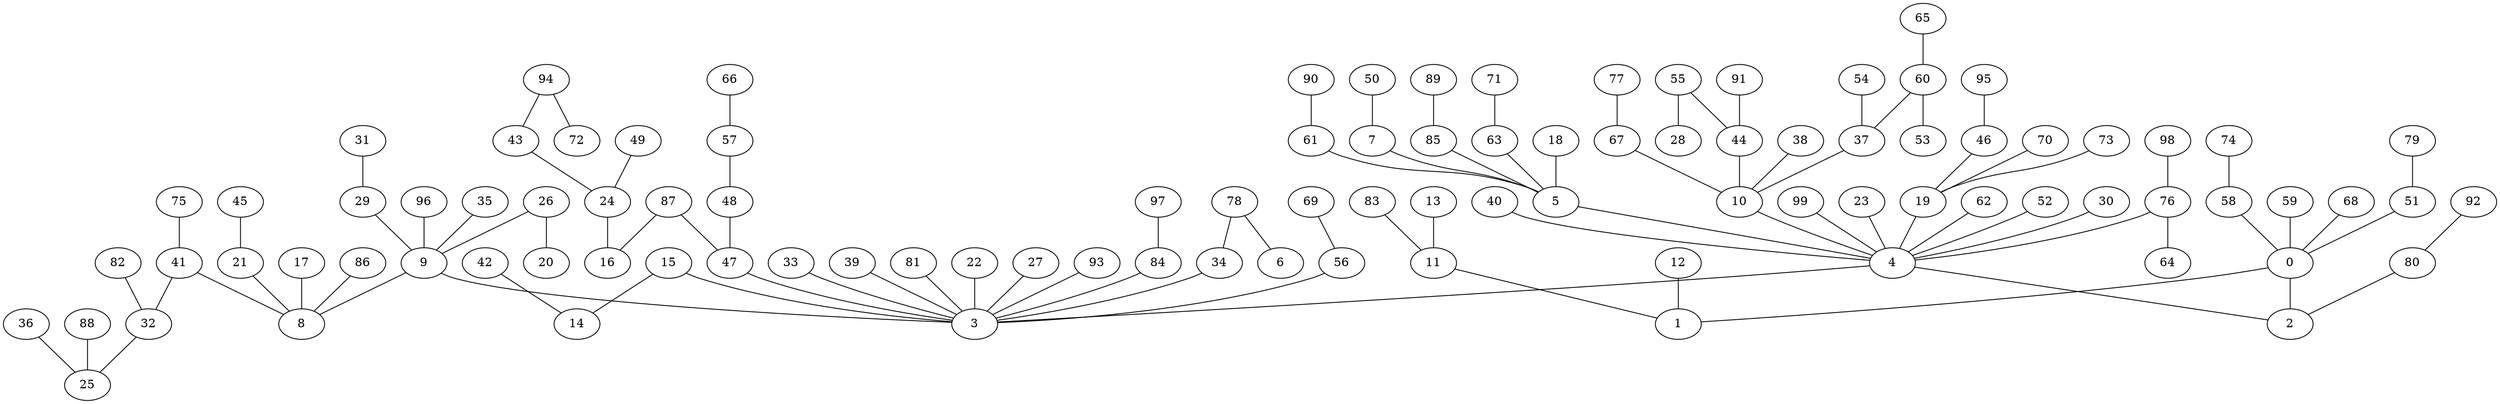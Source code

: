 graph grafoDorogovtsev_100_KruskalD_MST  {
61;
5;
75;
41;
93;
3;
9;
12;
1;
32;
25;
35;
68;
0;
78;
6;
87;
47;
7;
15;
14;
69;
56;
76;
64;
85;
97;
84;
89;
4;
55;
44;
34;
16;
21;
8;
51;
67;
10;
82;
17;
83;
11;
90;
54;
37;
28;
58;
86;
94;
43;
99;
23;
70;
19;
98;
36;
91;
63;
88;
24;
59;
65;
60;
92;
80;
48;
57;
74;
2;
29;
66;
38;
73;
26;
46;
62;
33;
42;
52;
72;
95;
39;
45;
79;
30;
81;
31;
96;
13;
18;
50;
22;
53;
20;
40;
77;
27;
49;
71;
61 -- 5;
75 -- 41;
93 -- 3;
9 -- 3;
12 -- 1;
32 -- 25;
35 -- 9;
68 -- 0;
78 -- 6;
87 -- 47;
7 -- 5;
15 -- 14;
69 -- 56;
76 -- 64;
85 -- 5;
97 -- 84;
89 -- 85;
4 -- 3;
55 -- 44;
78 -- 34;
87 -- 16;
0 -- 1;
21 -- 8;
51 -- 0;
67 -- 10;
82 -- 32;
9 -- 8;
10 -- 4;
17 -- 8;
41 -- 8;
44 -- 10;
83 -- 11;
90 -- 61;
5 -- 4;
11 -- 1;
54 -- 37;
55 -- 28;
58 -- 0;
86 -- 8;
94 -- 43;
99 -- 4;
23 -- 4;
70 -- 19;
98 -- 76;
41 -- 32;
76 -- 4;
36 -- 25;
91 -- 44;
63 -- 5;
88 -- 25;
24 -- 16;
43 -- 24;
59 -- 0;
65 -- 60;
92 -- 80;
48 -- 47;
57 -- 48;
74 -- 58;
84 -- 3;
0 -- 2;
29 -- 9;
66 -- 57;
15 -- 3;
19 -- 4;
38 -- 10;
73 -- 19;
26 -- 9;
34 -- 3;
46 -- 19;
62 -- 4;
33 -- 3;
42 -- 14;
52 -- 4;
60 -- 37;
94 -- 72;
95 -- 46;
47 -- 3;
39 -- 3;
45 -- 21;
56 -- 3;
80 -- 2;
79 -- 51;
30 -- 4;
81 -- 3;
31 -- 29;
96 -- 9;
4 -- 2;
13 -- 11;
18 -- 5;
37 -- 10;
50 -- 7;
22 -- 3;
60 -- 53;
26 -- 20;
40 -- 4;
77 -- 67;
27 -- 3;
49 -- 24;
71 -- 63;
}